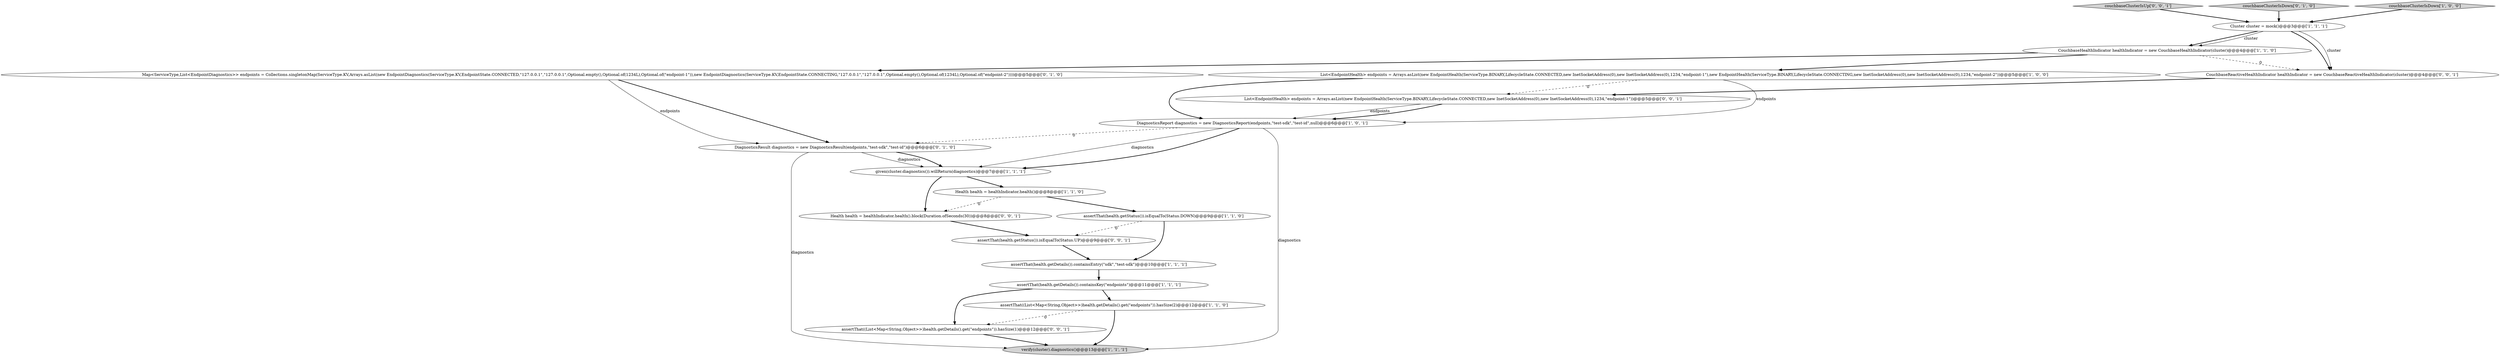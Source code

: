 digraph {
12 [style = filled, label = "Map<ServiceType,List<EndpointDiagnostics>> endpoints = Collections.singletonMap(ServiceType.KV,Arrays.asList(new EndpointDiagnostics(ServiceType.KV,EndpointState.CONNECTED,\"127.0.0.1\",\"127.0.0.1\",Optional.empty(),Optional.of(1234L),Optional.of(\"endpoint-1\")),new EndpointDiagnostics(ServiceType.KV,EndpointState.CONNECTING,\"127.0.0.1\",\"127.0.0.1\",Optional.empty(),Optional.of(1234L),Optional.of(\"endpoint-2\"))))@@@5@@@['0', '1', '0']", fillcolor = white, shape = ellipse image = "AAA0AAABBB2BBB"];
19 [style = filled, label = "assertThat(health.getStatus()).isEqualTo(Status.UP)@@@9@@@['0', '0', '1']", fillcolor = white, shape = ellipse image = "AAA0AAABBB3BBB"];
4 [style = filled, label = "DiagnosticsReport diagnostics = new DiagnosticsReport(endpoints,\"test-sdk\",\"test-id\",null)@@@6@@@['1', '0', '1']", fillcolor = white, shape = ellipse image = "AAA0AAABBB1BBB"];
13 [style = filled, label = "DiagnosticsResult diagnostics = new DiagnosticsResult(endpoints,\"test-sdk\",\"test-id\")@@@6@@@['0', '1', '0']", fillcolor = white, shape = ellipse image = "AAA1AAABBB2BBB"];
15 [style = filled, label = "couchbaseClusterIsUp['0', '0', '1']", fillcolor = lightgray, shape = diamond image = "AAA0AAABBB3BBB"];
1 [style = filled, label = "given(cluster.diagnostics()).willReturn(diagnostics)@@@7@@@['1', '1', '1']", fillcolor = white, shape = ellipse image = "AAA0AAABBB1BBB"];
9 [style = filled, label = "assertThat((List<Map<String,Object>>)health.getDetails().get(\"endpoints\")).hasSize(2)@@@12@@@['1', '1', '0']", fillcolor = white, shape = ellipse image = "AAA0AAABBB1BBB"];
11 [style = filled, label = "verify(cluster).diagnostics()@@@13@@@['1', '1', '1']", fillcolor = lightgray, shape = ellipse image = "AAA0AAABBB1BBB"];
17 [style = filled, label = "CouchbaseReactiveHealthIndicator healthIndicator = new CouchbaseReactiveHealthIndicator(cluster)@@@4@@@['0', '0', '1']", fillcolor = white, shape = ellipse image = "AAA0AAABBB3BBB"];
18 [style = filled, label = "List<EndpointHealth> endpoints = Arrays.asList(new EndpointHealth(ServiceType.BINARY,LifecycleState.CONNECTED,new InetSocketAddress(0),new InetSocketAddress(0),1234,\"endpoint-1\"))@@@5@@@['0', '0', '1']", fillcolor = white, shape = ellipse image = "AAA0AAABBB3BBB"];
7 [style = filled, label = "assertThat(health.getDetails()).containsEntry(\"sdk\",\"test-sdk\")@@@10@@@['1', '1', '1']", fillcolor = white, shape = ellipse image = "AAA0AAABBB1BBB"];
14 [style = filled, label = "couchbaseClusterIsDown['0', '1', '0']", fillcolor = lightgray, shape = diamond image = "AAA0AAABBB2BBB"];
16 [style = filled, label = "assertThat((List<Map<String,Object>>)health.getDetails().get(\"endpoints\")).hasSize(1)@@@12@@@['0', '0', '1']", fillcolor = white, shape = ellipse image = "AAA0AAABBB3BBB"];
0 [style = filled, label = "List<EndpointHealth> endpoints = Arrays.asList(new EndpointHealth(ServiceType.BINARY,LifecycleState.CONNECTED,new InetSocketAddress(0),new InetSocketAddress(0),1234,\"endpoint-1\"),new EndpointHealth(ServiceType.BINARY,LifecycleState.CONNECTING,new InetSocketAddress(0),new InetSocketAddress(0),1234,\"endpoint-2\"))@@@5@@@['1', '0', '0']", fillcolor = white, shape = ellipse image = "AAA0AAABBB1BBB"];
3 [style = filled, label = "Health health = healthIndicator.health()@@@8@@@['1', '1', '0']", fillcolor = white, shape = ellipse image = "AAA0AAABBB1BBB"];
6 [style = filled, label = "CouchbaseHealthIndicator healthIndicator = new CouchbaseHealthIndicator(cluster)@@@4@@@['1', '1', '0']", fillcolor = white, shape = ellipse image = "AAA0AAABBB1BBB"];
5 [style = filled, label = "assertThat(health.getStatus()).isEqualTo(Status.DOWN)@@@9@@@['1', '1', '0']", fillcolor = white, shape = ellipse image = "AAA0AAABBB1BBB"];
8 [style = filled, label = "assertThat(health.getDetails()).containsKey(\"endpoints\")@@@11@@@['1', '1', '1']", fillcolor = white, shape = ellipse image = "AAA0AAABBB1BBB"];
20 [style = filled, label = "Health health = healthIndicator.health().block(Duration.ofSeconds(30))@@@8@@@['0', '0', '1']", fillcolor = white, shape = ellipse image = "AAA0AAABBB3BBB"];
2 [style = filled, label = "couchbaseClusterIsDown['1', '0', '0']", fillcolor = lightgray, shape = diamond image = "AAA0AAABBB1BBB"];
10 [style = filled, label = "Cluster cluster = mock()@@@3@@@['1', '1', '1']", fillcolor = white, shape = ellipse image = "AAA0AAABBB1BBB"];
8->16 [style = bold, label=""];
3->20 [style = dashed, label="0"];
13->1 [style = solid, label="diagnostics"];
7->8 [style = bold, label=""];
0->4 [style = bold, label=""];
12->13 [style = solid, label="endpoints"];
4->1 [style = solid, label="diagnostics"];
8->9 [style = bold, label=""];
10->6 [style = bold, label=""];
9->11 [style = bold, label=""];
10->17 [style = bold, label=""];
13->11 [style = solid, label="diagnostics"];
10->17 [style = solid, label="cluster"];
6->0 [style = bold, label=""];
6->17 [style = dashed, label="0"];
2->10 [style = bold, label=""];
5->19 [style = dashed, label="0"];
9->16 [style = dashed, label="0"];
3->5 [style = bold, label=""];
4->1 [style = bold, label=""];
12->13 [style = bold, label=""];
20->19 [style = bold, label=""];
10->6 [style = solid, label="cluster"];
1->3 [style = bold, label=""];
0->4 [style = solid, label="endpoints"];
18->4 [style = solid, label="endpoints"];
6->12 [style = bold, label=""];
4->11 [style = solid, label="diagnostics"];
13->1 [style = bold, label=""];
4->13 [style = dashed, label="0"];
19->7 [style = bold, label=""];
1->20 [style = bold, label=""];
14->10 [style = bold, label=""];
16->11 [style = bold, label=""];
0->18 [style = dashed, label="0"];
15->10 [style = bold, label=""];
5->7 [style = bold, label=""];
18->4 [style = bold, label=""];
17->18 [style = bold, label=""];
}

